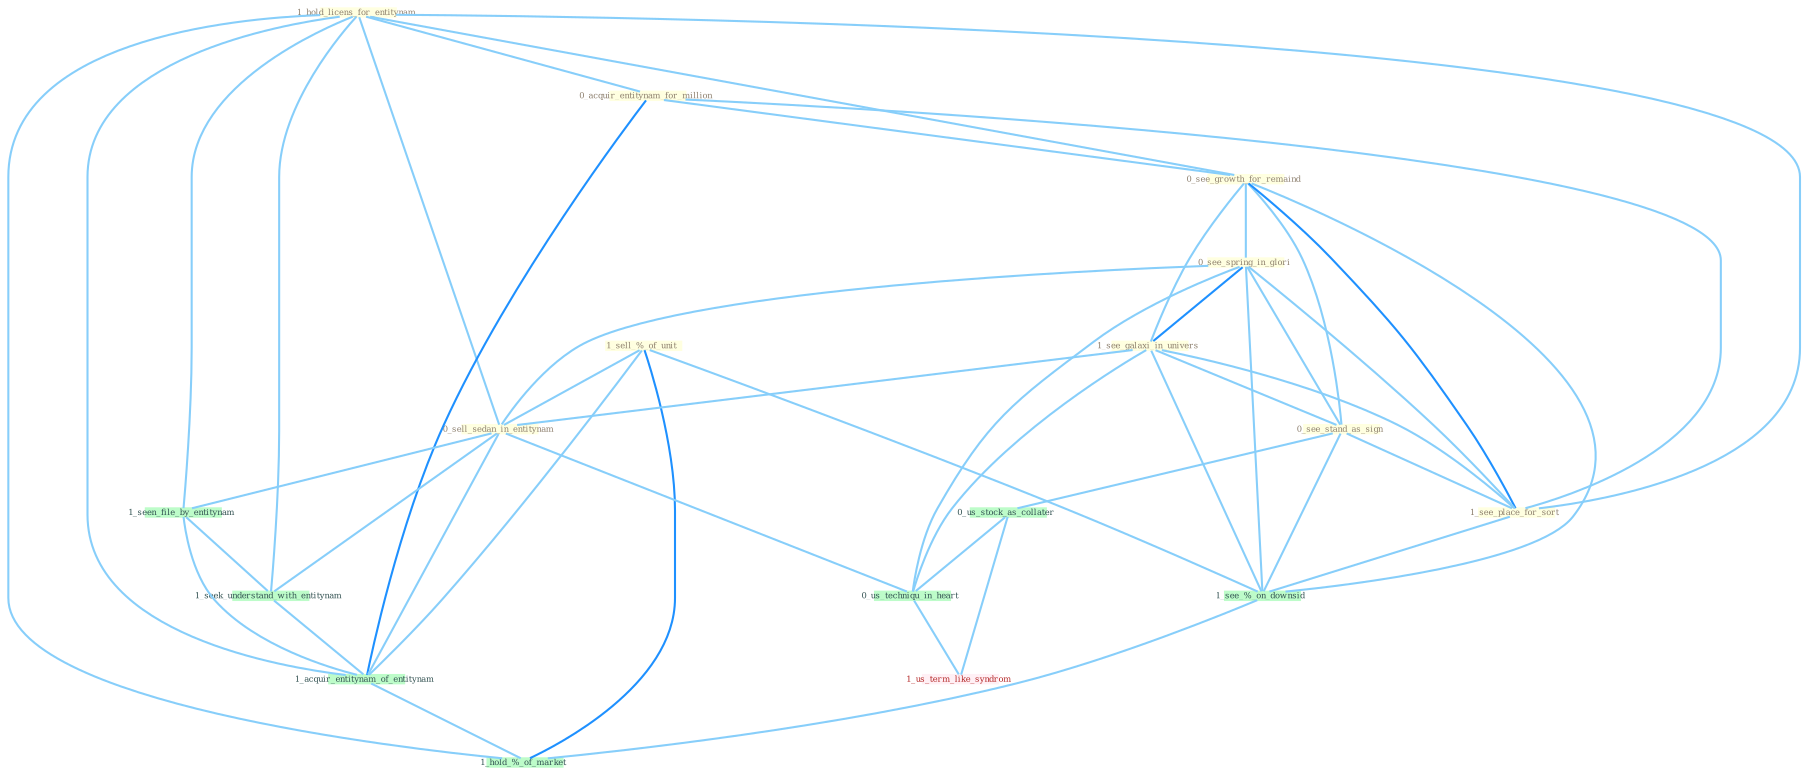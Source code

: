 Graph G{ 
    node
    [shape=polygon,style=filled,width=.5,height=.06,color="#BDFCC9",fixedsize=true,fontsize=4,
    fontcolor="#2f4f4f"];
    {node
    [color="#ffffe0", fontcolor="#8b7d6b"] "1_hold_licens_for_entitynam " "0_acquir_entitynam_for_million " "0_see_growth_for_remaind " "1_sell_%_of_unit " "0_see_spring_in_glori " "1_see_galaxi_in_univers " "0_sell_sedan_in_entitynam " "0_see_stand_as_sign " "1_see_place_for_sort "}
{node [color="#fff0f5", fontcolor="#b22222"] "1_us_term_like_syndrom "}
edge [color="#B0E2FF"];

	"1_hold_licens_for_entitynam " -- "0_acquir_entitynam_for_million " [w="1", color="#87cefa" ];
	"1_hold_licens_for_entitynam " -- "0_see_growth_for_remaind " [w="1", color="#87cefa" ];
	"1_hold_licens_for_entitynam " -- "0_sell_sedan_in_entitynam " [w="1", color="#87cefa" ];
	"1_hold_licens_for_entitynam " -- "1_see_place_for_sort " [w="1", color="#87cefa" ];
	"1_hold_licens_for_entitynam " -- "1_seen_file_by_entitynam " [w="1", color="#87cefa" ];
	"1_hold_licens_for_entitynam " -- "1_seek_understand_with_entitynam " [w="1", color="#87cefa" ];
	"1_hold_licens_for_entitynam " -- "1_acquir_entitynam_of_entitynam " [w="1", color="#87cefa" ];
	"1_hold_licens_for_entitynam " -- "1_hold_%_of_market " [w="1", color="#87cefa" ];
	"0_acquir_entitynam_for_million " -- "0_see_growth_for_remaind " [w="1", color="#87cefa" ];
	"0_acquir_entitynam_for_million " -- "1_see_place_for_sort " [w="1", color="#87cefa" ];
	"0_acquir_entitynam_for_million " -- "1_acquir_entitynam_of_entitynam " [w="2", color="#1e90ff" , len=0.8];
	"0_see_growth_for_remaind " -- "0_see_spring_in_glori " [w="1", color="#87cefa" ];
	"0_see_growth_for_remaind " -- "1_see_galaxi_in_univers " [w="1", color="#87cefa" ];
	"0_see_growth_for_remaind " -- "0_see_stand_as_sign " [w="1", color="#87cefa" ];
	"0_see_growth_for_remaind " -- "1_see_place_for_sort " [w="2", color="#1e90ff" , len=0.8];
	"0_see_growth_for_remaind " -- "1_see_%_on_downsid " [w="1", color="#87cefa" ];
	"1_sell_%_of_unit " -- "0_sell_sedan_in_entitynam " [w="1", color="#87cefa" ];
	"1_sell_%_of_unit " -- "1_acquir_entitynam_of_entitynam " [w="1", color="#87cefa" ];
	"1_sell_%_of_unit " -- "1_see_%_on_downsid " [w="1", color="#87cefa" ];
	"1_sell_%_of_unit " -- "1_hold_%_of_market " [w="2", color="#1e90ff" , len=0.8];
	"0_see_spring_in_glori " -- "1_see_galaxi_in_univers " [w="2", color="#1e90ff" , len=0.8];
	"0_see_spring_in_glori " -- "0_sell_sedan_in_entitynam " [w="1", color="#87cefa" ];
	"0_see_spring_in_glori " -- "0_see_stand_as_sign " [w="1", color="#87cefa" ];
	"0_see_spring_in_glori " -- "1_see_place_for_sort " [w="1", color="#87cefa" ];
	"0_see_spring_in_glori " -- "0_us_techniqu_in_heart " [w="1", color="#87cefa" ];
	"0_see_spring_in_glori " -- "1_see_%_on_downsid " [w="1", color="#87cefa" ];
	"1_see_galaxi_in_univers " -- "0_sell_sedan_in_entitynam " [w="1", color="#87cefa" ];
	"1_see_galaxi_in_univers " -- "0_see_stand_as_sign " [w="1", color="#87cefa" ];
	"1_see_galaxi_in_univers " -- "1_see_place_for_sort " [w="1", color="#87cefa" ];
	"1_see_galaxi_in_univers " -- "0_us_techniqu_in_heart " [w="1", color="#87cefa" ];
	"1_see_galaxi_in_univers " -- "1_see_%_on_downsid " [w="1", color="#87cefa" ];
	"0_sell_sedan_in_entitynam " -- "1_seen_file_by_entitynam " [w="1", color="#87cefa" ];
	"0_sell_sedan_in_entitynam " -- "1_seek_understand_with_entitynam " [w="1", color="#87cefa" ];
	"0_sell_sedan_in_entitynam " -- "1_acquir_entitynam_of_entitynam " [w="1", color="#87cefa" ];
	"0_sell_sedan_in_entitynam " -- "0_us_techniqu_in_heart " [w="1", color="#87cefa" ];
	"0_see_stand_as_sign " -- "1_see_place_for_sort " [w="1", color="#87cefa" ];
	"0_see_stand_as_sign " -- "0_us_stock_as_collater " [w="1", color="#87cefa" ];
	"0_see_stand_as_sign " -- "1_see_%_on_downsid " [w="1", color="#87cefa" ];
	"1_see_place_for_sort " -- "1_see_%_on_downsid " [w="1", color="#87cefa" ];
	"1_seen_file_by_entitynam " -- "1_seek_understand_with_entitynam " [w="1", color="#87cefa" ];
	"1_seen_file_by_entitynam " -- "1_acquir_entitynam_of_entitynam " [w="1", color="#87cefa" ];
	"0_us_stock_as_collater " -- "0_us_techniqu_in_heart " [w="1", color="#87cefa" ];
	"0_us_stock_as_collater " -- "1_us_term_like_syndrom " [w="1", color="#87cefa" ];
	"1_seek_understand_with_entitynam " -- "1_acquir_entitynam_of_entitynam " [w="1", color="#87cefa" ];
	"1_acquir_entitynam_of_entitynam " -- "1_hold_%_of_market " [w="1", color="#87cefa" ];
	"0_us_techniqu_in_heart " -- "1_us_term_like_syndrom " [w="1", color="#87cefa" ];
	"1_see_%_on_downsid " -- "1_hold_%_of_market " [w="1", color="#87cefa" ];
}